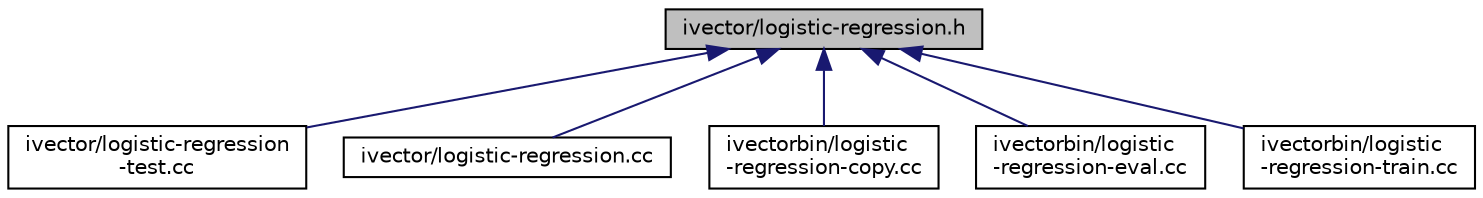 digraph "ivector/logistic-regression.h"
{
  edge [fontname="Helvetica",fontsize="10",labelfontname="Helvetica",labelfontsize="10"];
  node [fontname="Helvetica",fontsize="10",shape=record];
  Node66 [label="ivector/logistic-regression.h",height=0.2,width=0.4,color="black", fillcolor="grey75", style="filled", fontcolor="black"];
  Node66 -> Node67 [dir="back",color="midnightblue",fontsize="10",style="solid",fontname="Helvetica"];
  Node67 [label="ivector/logistic-regression\l-test.cc",height=0.2,width=0.4,color="black", fillcolor="white", style="filled",URL="$logistic-regression-test_8cc.html"];
  Node66 -> Node68 [dir="back",color="midnightblue",fontsize="10",style="solid",fontname="Helvetica"];
  Node68 [label="ivector/logistic-regression.cc",height=0.2,width=0.4,color="black", fillcolor="white", style="filled",URL="$logistic-regression_8cc.html"];
  Node66 -> Node69 [dir="back",color="midnightblue",fontsize="10",style="solid",fontname="Helvetica"];
  Node69 [label="ivectorbin/logistic\l-regression-copy.cc",height=0.2,width=0.4,color="black", fillcolor="white", style="filled",URL="$logistic-regression-copy_8cc.html"];
  Node66 -> Node70 [dir="back",color="midnightblue",fontsize="10",style="solid",fontname="Helvetica"];
  Node70 [label="ivectorbin/logistic\l-regression-eval.cc",height=0.2,width=0.4,color="black", fillcolor="white", style="filled",URL="$logistic-regression-eval_8cc.html"];
  Node66 -> Node71 [dir="back",color="midnightblue",fontsize="10",style="solid",fontname="Helvetica"];
  Node71 [label="ivectorbin/logistic\l-regression-train.cc",height=0.2,width=0.4,color="black", fillcolor="white", style="filled",URL="$logistic-regression-train_8cc.html"];
}
